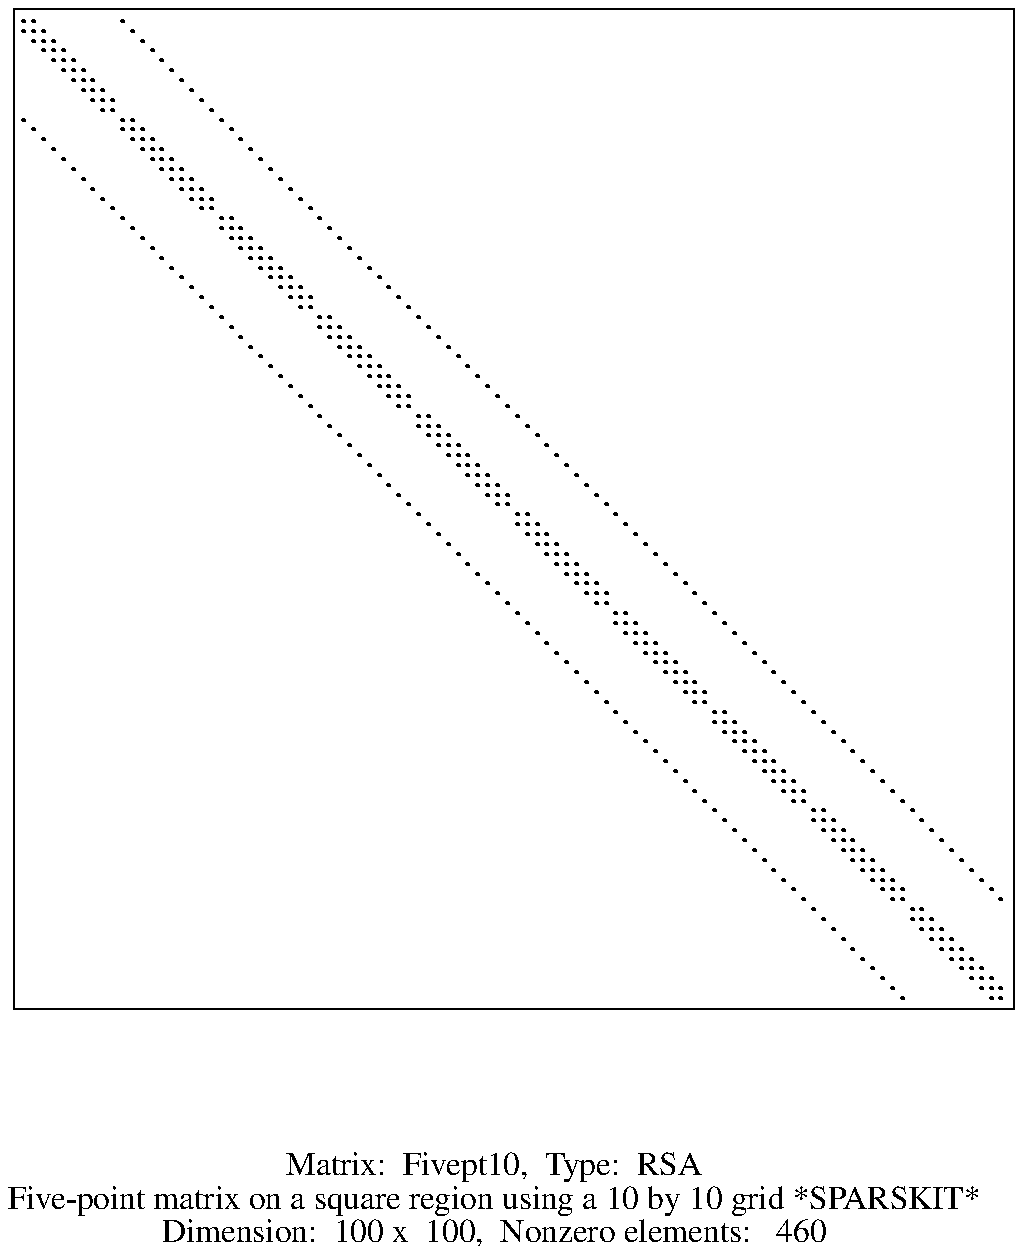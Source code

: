 .PS 5in
.po 1.8i
box invisible wid 7.0 ht 7.0 with .sw at (0.0,0.0) 
box wid  7.00 ht  7.00 with .sw at ( 0.00, 0.00)
.ps 16
"." at  0.030, 6.970 ljust  
"." at  0.099, 6.970 ljust  
"." at  0.721, 6.970 ljust  
"." at  0.030, 6.901 ljust  
"." at  0.099, 6.901 ljust  
"." at  0.168, 6.901 ljust  
"." at  0.790, 6.901 ljust  
"." at  0.099, 6.832 ljust  
"." at  0.168, 6.832 ljust  
"." at  0.237, 6.832 ljust  
"." at  0.859, 6.832 ljust  
"." at  0.168, 6.763 ljust  
"." at  0.237, 6.763 ljust  
"." at  0.306, 6.763 ljust  
"." at  0.928, 6.763 ljust  
"." at  0.237, 6.694 ljust  
"." at  0.306, 6.694 ljust  
"." at  0.375, 6.694 ljust  
"." at  0.997, 6.694 ljust  
"." at  0.306, 6.625 ljust  
"." at  0.375, 6.625 ljust  
"." at  0.445, 6.625 ljust  
"." at  1.066, 6.625 ljust  
"." at  0.375, 6.555 ljust  
"." at  0.445, 6.555 ljust  
"." at  0.514, 6.555 ljust  
"." at  1.135, 6.555 ljust  
"." at  0.445, 6.486 ljust  
"." at  0.514, 6.486 ljust  
"." at  0.583, 6.486 ljust  
"." at  1.205, 6.486 ljust  
"." at  0.514, 6.417 ljust  
"." at  0.583, 6.417 ljust  
"." at  0.652, 6.417 ljust  
"." at  1.274, 6.417 ljust  
"." at  0.583, 6.348 ljust  
"." at  0.652, 6.348 ljust  
"." at  1.343, 6.348 ljust  
"." at  0.030, 6.279 ljust  
"." at  0.721, 6.279 ljust  
"." at  0.790, 6.279 ljust  
"." at  1.412, 6.279 ljust  
"." at  0.721, 6.210 ljust  
"." at  0.099, 6.210 ljust  
"." at  0.790, 6.210 ljust  
"." at  0.859, 6.210 ljust  
"." at  1.481, 6.210 ljust  
"." at  0.790, 6.141 ljust  
"." at  0.168, 6.141 ljust  
"." at  0.859, 6.141 ljust  
"." at  0.928, 6.141 ljust  
"." at  1.550, 6.141 ljust  
"." at  0.859, 6.072 ljust  
"." at  0.237, 6.072 ljust  
"." at  0.928, 6.072 ljust  
"." at  0.997, 6.072 ljust  
"." at  1.619, 6.072 ljust  
"." at  0.928, 6.003 ljust  
"." at  0.306, 6.003 ljust  
"." at  0.997, 6.003 ljust  
"." at  1.066, 6.003 ljust  
"." at  1.688, 6.003 ljust  
"." at  0.997, 5.934 ljust  
"." at  0.375, 5.934 ljust  
"." at  1.066, 5.934 ljust  
"." at  1.135, 5.934 ljust  
"." at  1.757, 5.934 ljust  
"." at  1.066, 5.865 ljust  
"." at  0.445, 5.865 ljust  
"." at  1.135, 5.865 ljust  
"." at  1.205, 5.865 ljust  
"." at  1.826, 5.865 ljust  
"." at  1.135, 5.795 ljust  
"." at  0.514, 5.795 ljust  
"." at  1.205, 5.795 ljust  
"." at  1.274, 5.795 ljust  
"." at  1.895, 5.795 ljust  
"." at  1.205, 5.726 ljust  
"." at  0.583, 5.726 ljust  
"." at  1.274, 5.726 ljust  
"." at  1.343, 5.726 ljust  
"." at  1.965, 5.726 ljust  
"." at  1.274, 5.657 ljust  
"." at  0.652, 5.657 ljust  
"." at  1.343, 5.657 ljust  
"." at  2.034, 5.657 ljust  
"." at  0.721, 5.588 ljust  
"." at  1.412, 5.588 ljust  
"." at  1.481, 5.588 ljust  
"." at  2.103, 5.588 ljust  
"." at  1.412, 5.519 ljust  
"." at  0.790, 5.519 ljust  
"." at  1.481, 5.519 ljust  
"." at  1.550, 5.519 ljust  
"." at  2.172, 5.519 ljust  
"." at  1.481, 5.450 ljust  
"." at  0.859, 5.450 ljust  
"." at  1.550, 5.450 ljust  
"." at  1.619, 5.450 ljust  
"." at  2.241, 5.450 ljust  
"." at  1.550, 5.381 ljust  
"." at  0.928, 5.381 ljust  
"." at  1.619, 5.381 ljust  
"." at  1.688, 5.381 ljust  
"." at  2.310, 5.381 ljust  
"." at  1.619, 5.312 ljust  
"." at  0.997, 5.312 ljust  
"." at  1.688, 5.312 ljust  
"." at  1.757, 5.312 ljust  
"." at  2.379, 5.312 ljust  
"." at  1.688, 5.243 ljust  
"." at  1.066, 5.243 ljust  
"." at  1.757, 5.243 ljust  
"." at  1.826, 5.243 ljust  
"." at  2.448, 5.243 ljust  
"." at  1.757, 5.174 ljust  
"." at  1.135, 5.174 ljust  
"." at  1.826, 5.174 ljust  
"." at  1.895, 5.174 ljust  
"." at  2.517, 5.174 ljust  
"." at  1.826, 5.105 ljust  
"." at  1.205, 5.105 ljust  
"." at  1.895, 5.105 ljust  
"." at  1.965, 5.105 ljust  
"." at  2.586, 5.105 ljust  
"." at  1.895, 5.035 ljust  
"." at  1.274, 5.035 ljust  
"." at  1.965, 5.035 ljust  
"." at  2.034, 5.035 ljust  
"." at  2.655, 5.035 ljust  
"." at  1.965, 4.966 ljust  
"." at  1.343, 4.966 ljust  
"." at  2.034, 4.966 ljust  
"." at  2.725, 4.966 ljust  
"." at  1.412, 4.897 ljust  
"." at  2.103, 4.897 ljust  
"." at  2.172, 4.897 ljust  
"." at  2.794, 4.897 ljust  
"." at  2.103, 4.828 ljust  
"." at  1.481, 4.828 ljust  
"." at  2.172, 4.828 ljust  
"." at  2.241, 4.828 ljust  
"." at  2.863, 4.828 ljust  
"." at  2.172, 4.759 ljust  
"." at  1.550, 4.759 ljust  
"." at  2.241, 4.759 ljust  
"." at  2.310, 4.759 ljust  
"." at  2.932, 4.759 ljust  
"." at  2.241, 4.690 ljust  
"." at  1.619, 4.690 ljust  
"." at  2.310, 4.690 ljust  
"." at  2.379, 4.690 ljust  
"." at  3.001, 4.690 ljust  
"." at  2.310, 4.621 ljust  
"." at  1.688, 4.621 ljust  
"." at  2.379, 4.621 ljust  
"." at  2.448, 4.621 ljust  
"." at  3.070, 4.621 ljust  
"." at  2.379, 4.552 ljust  
"." at  1.757, 4.552 ljust  
"." at  2.448, 4.552 ljust  
"." at  2.517, 4.552 ljust  
"." at  3.139, 4.552 ljust  
"." at  2.448, 4.483 ljust  
"." at  1.826, 4.483 ljust  
"." at  2.517, 4.483 ljust  
"." at  2.586, 4.483 ljust  
"." at  3.208, 4.483 ljust  
"." at  2.517, 4.414 ljust  
"." at  1.895, 4.414 ljust  
"." at  2.586, 4.414 ljust  
"." at  2.655, 4.414 ljust  
"." at  3.277, 4.414 ljust  
"." at  2.586, 4.345 ljust  
"." at  1.965, 4.345 ljust  
"." at  2.655, 4.345 ljust  
"." at  2.725, 4.345 ljust  
"." at  3.346, 4.345 ljust  
"." at  2.655, 4.275 ljust  
"." at  2.034, 4.275 ljust  
"." at  2.725, 4.275 ljust  
"." at  3.415, 4.275 ljust  
"." at  2.103, 4.206 ljust  
"." at  2.794, 4.206 ljust  
"." at  2.863, 4.206 ljust  
"." at  3.485, 4.206 ljust  
"." at  2.794, 4.137 ljust  
"." at  2.172, 4.137 ljust  
"." at  2.863, 4.137 ljust  
"." at  2.932, 4.137 ljust  
"." at  3.554, 4.137 ljust  
"." at  2.863, 4.068 ljust  
"." at  2.241, 4.068 ljust  
"." at  2.932, 4.068 ljust  
"." at  3.001, 4.068 ljust  
"." at  3.623, 4.068 ljust  
"." at  2.932, 3.999 ljust  
"." at  2.310, 3.999 ljust  
"." at  3.001, 3.999 ljust  
"." at  3.070, 3.999 ljust  
"." at  3.692, 3.999 ljust  
"." at  3.001, 3.930 ljust  
"." at  2.379, 3.930 ljust  
"." at  3.070, 3.930 ljust  
"." at  3.139, 3.930 ljust  
"." at  3.761, 3.930 ljust  
"." at  3.070, 3.861 ljust  
"." at  2.448, 3.861 ljust  
"." at  3.139, 3.861 ljust  
"." at  3.208, 3.861 ljust  
"." at  3.830, 3.861 ljust  
"." at  3.139, 3.792 ljust  
"." at  2.517, 3.792 ljust  
"." at  3.208, 3.792 ljust  
"." at  3.277, 3.792 ljust  
"." at  3.899, 3.792 ljust  
"." at  3.208, 3.723 ljust  
"." at  2.586, 3.723 ljust  
"." at  3.277, 3.723 ljust  
"." at  3.346, 3.723 ljust  
"." at  3.968, 3.723 ljust  
"." at  3.277, 3.654 ljust  
"." at  2.655, 3.654 ljust  
"." at  3.346, 3.654 ljust  
"." at  3.415, 3.654 ljust  
"." at  4.037, 3.654 ljust  
"." at  3.346, 3.585 ljust  
"." at  2.725, 3.585 ljust  
"." at  3.415, 3.585 ljust  
"." at  4.106, 3.585 ljust  
"." at  2.794, 3.515 ljust  
"." at  3.485, 3.515 ljust  
"." at  3.554, 3.515 ljust  
"." at  4.175, 3.515 ljust  
"." at  3.485, 3.446 ljust  
"." at  2.863, 3.446 ljust  
"." at  3.554, 3.446 ljust  
"." at  3.623, 3.446 ljust  
"." at  4.245, 3.446 ljust  
"." at  3.554, 3.377 ljust  
"." at  2.932, 3.377 ljust  
"." at  3.623, 3.377 ljust  
"." at  3.692, 3.377 ljust  
"." at  4.314, 3.377 ljust  
"." at  3.623, 3.308 ljust  
"." at  3.001, 3.308 ljust  
"." at  3.692, 3.308 ljust  
"." at  3.761, 3.308 ljust  
"." at  4.383, 3.308 ljust  
"." at  3.692, 3.239 ljust  
"." at  3.070, 3.239 ljust  
"." at  3.761, 3.239 ljust  
"." at  3.830, 3.239 ljust  
"." at  4.452, 3.239 ljust  
"." at  3.761, 3.170 ljust  
"." at  3.139, 3.170 ljust  
"." at  3.830, 3.170 ljust  
"." at  3.899, 3.170 ljust  
"." at  4.521, 3.170 ljust  
"." at  3.830, 3.101 ljust  
"." at  3.208, 3.101 ljust  
"." at  3.899, 3.101 ljust  
"." at  3.968, 3.101 ljust  
"." at  4.590, 3.101 ljust  
"." at  3.899, 3.032 ljust  
"." at  3.277, 3.032 ljust  
"." at  3.968, 3.032 ljust  
"." at  4.037, 3.032 ljust  
"." at  4.659, 3.032 ljust  
"." at  3.968, 2.963 ljust  
"." at  3.346, 2.963 ljust  
"." at  4.037, 2.963 ljust  
"." at  4.106, 2.963 ljust  
"." at  4.728, 2.963 ljust  
"." at  4.037, 2.894 ljust  
"." at  3.415, 2.894 ljust  
"." at  4.106, 2.894 ljust  
"." at  4.797, 2.894 ljust  
"." at  3.485, 2.825 ljust  
"." at  4.175, 2.825 ljust  
"." at  4.245, 2.825 ljust  
"." at  4.866, 2.825 ljust  
"." at  4.175, 2.755 ljust  
"." at  3.554, 2.755 ljust  
"." at  4.245, 2.755 ljust  
"." at  4.314, 2.755 ljust  
"." at  4.935, 2.755 ljust  
"." at  4.245, 2.686 ljust  
"." at  3.623, 2.686 ljust  
"." at  4.314, 2.686 ljust  
"." at  4.383, 2.686 ljust  
"." at  5.005, 2.686 ljust  
"." at  4.314, 2.617 ljust  
"." at  3.692, 2.617 ljust  
"." at  4.383, 2.617 ljust  
"." at  4.452, 2.617 ljust  
"." at  5.074, 2.617 ljust  
"." at  4.383, 2.548 ljust  
"." at  3.761, 2.548 ljust  
"." at  4.452, 2.548 ljust  
"." at  4.521, 2.548 ljust  
"." at  5.143, 2.548 ljust  
"." at  4.452, 2.479 ljust  
"." at  3.830, 2.479 ljust  
"." at  4.521, 2.479 ljust  
"." at  4.590, 2.479 ljust  
"." at  5.212, 2.479 ljust  
"." at  4.521, 2.410 ljust  
"." at  3.899, 2.410 ljust  
"." at  4.590, 2.410 ljust  
"." at  4.659, 2.410 ljust  
"." at  5.281, 2.410 ljust  
"." at  4.590, 2.341 ljust  
"." at  3.968, 2.341 ljust  
"." at  4.659, 2.341 ljust  
"." at  4.728, 2.341 ljust  
"." at  5.350, 2.341 ljust  
"." at  4.659, 2.272 ljust  
"." at  4.037, 2.272 ljust  
"." at  4.728, 2.272 ljust  
"." at  4.797, 2.272 ljust  
"." at  5.419, 2.272 ljust  
"." at  4.728, 2.203 ljust  
"." at  4.106, 2.203 ljust  
"." at  4.797, 2.203 ljust  
"." at  5.488, 2.203 ljust  
"." at  4.175, 2.134 ljust  
"." at  4.866, 2.134 ljust  
"." at  4.935, 2.134 ljust  
"." at  5.557, 2.134 ljust  
"." at  4.866, 2.065 ljust  
"." at  4.245, 2.065 ljust  
"." at  4.935, 2.065 ljust  
"." at  5.005, 2.065 ljust  
"." at  5.626, 2.065 ljust  
"." at  4.935, 1.995 ljust  
"." at  4.314, 1.995 ljust  
"." at  5.005, 1.995 ljust  
"." at  5.074, 1.995 ljust  
"." at  5.695, 1.995 ljust  
"." at  5.005, 1.926 ljust  
"." at  4.383, 1.926 ljust  
"." at  5.074, 1.926 ljust  
"." at  5.143, 1.926 ljust  
"." at  5.765, 1.926 ljust  
"." at  5.074, 1.857 ljust  
"." at  4.452, 1.857 ljust  
"." at  5.143, 1.857 ljust  
"." at  5.212, 1.857 ljust  
"." at  5.834, 1.857 ljust  
"." at  5.143, 1.788 ljust  
"." at  4.521, 1.788 ljust  
"." at  5.212, 1.788 ljust  
"." at  5.281, 1.788 ljust  
"." at  5.903, 1.788 ljust  
"." at  5.212, 1.719 ljust  
"." at  4.590, 1.719 ljust  
"." at  5.281, 1.719 ljust  
"." at  5.350, 1.719 ljust  
"." at  5.972, 1.719 ljust  
"." at  5.281, 1.650 ljust  
"." at  4.659, 1.650 ljust  
"." at  5.350, 1.650 ljust  
"." at  5.419, 1.650 ljust  
"." at  6.041, 1.650 ljust  
"." at  5.350, 1.581 ljust  
"." at  4.728, 1.581 ljust  
"." at  5.419, 1.581 ljust  
"." at  5.488, 1.581 ljust  
"." at  6.110, 1.581 ljust  
"." at  5.419, 1.512 ljust  
"." at  4.797, 1.512 ljust  
"." at  5.488, 1.512 ljust  
"." at  6.179, 1.512 ljust  
"." at  4.866, 1.443 ljust  
"." at  5.557, 1.443 ljust  
"." at  5.626, 1.443 ljust  
"." at  6.248, 1.443 ljust  
"." at  5.557, 1.374 ljust  
"." at  4.935, 1.374 ljust  
"." at  5.626, 1.374 ljust  
"." at  5.695, 1.374 ljust  
"." at  6.317, 1.374 ljust  
"." at  5.626, 1.305 ljust  
"." at  5.005, 1.305 ljust  
"." at  5.695, 1.305 ljust  
"." at  5.765, 1.305 ljust  
"." at  6.386, 1.305 ljust  
"." at  5.695, 1.235 ljust  
"." at  5.074, 1.235 ljust  
"." at  5.765, 1.235 ljust  
"." at  5.834, 1.235 ljust  
"." at  6.455, 1.235 ljust  
"." at  5.765, 1.166 ljust  
"." at  5.143, 1.166 ljust  
"." at  5.834, 1.166 ljust  
"." at  5.903, 1.166 ljust  
"." at  6.525, 1.166 ljust  
"." at  5.834, 1.097 ljust  
"." at  5.212, 1.097 ljust  
"." at  5.903, 1.097 ljust  
"." at  5.972, 1.097 ljust  
"." at  6.594, 1.097 ljust  
"." at  5.903, 1.028 ljust  
"." at  5.281, 1.028 ljust  
"." at  5.972, 1.028 ljust  
"." at  6.041, 1.028 ljust  
"." at  6.663, 1.028 ljust  
"." at  5.972, 0.959 ljust  
"." at  5.350, 0.959 ljust  
"." at  6.041, 0.959 ljust  
"." at  6.110, 0.959 ljust  
"." at  6.732, 0.959 ljust  
"." at  6.041, 0.890 ljust  
"." at  5.419, 0.890 ljust  
"." at  6.110, 0.890 ljust  
"." at  6.179, 0.890 ljust  
"." at  6.801, 0.890 ljust  
"." at  6.110, 0.821 ljust  
"." at  5.488, 0.821 ljust  
"." at  6.179, 0.821 ljust  
"." at  6.870, 0.821 ljust  
"." at  5.557, 0.752 ljust  
"." at  6.248, 0.752 ljust  
"." at  6.317, 0.752 ljust  
"." at  6.248, 0.683 ljust  
"." at  5.626, 0.683 ljust  
"." at  6.317, 0.683 ljust  
"." at  6.386, 0.683 ljust  
"." at  6.317, 0.614 ljust  
"." at  5.695, 0.614 ljust  
"." at  6.386, 0.614 ljust  
"." at  6.455, 0.614 ljust  
"." at  6.386, 0.545 ljust  
"." at  5.765, 0.545 ljust  
"." at  6.455, 0.545 ljust  
"." at  6.525, 0.545 ljust  
"." at  6.455, 0.475 ljust  
"." at  5.834, 0.475 ljust  
"." at  6.525, 0.475 ljust  
"." at  6.594, 0.475 ljust  
"." at  6.525, 0.406 ljust  
"." at  5.903, 0.406 ljust  
"." at  6.594, 0.406 ljust  
"." at  6.663, 0.406 ljust  
"." at  6.594, 0.337 ljust  
"." at  5.972, 0.337 ljust  
"." at  6.663, 0.337 ljust  
"." at  6.732, 0.337 ljust  
"." at  6.663, 0.268 ljust  
"." at  6.041, 0.268 ljust  
"." at  6.732, 0.268 ljust  
"." at  6.801, 0.268 ljust  
"." at  6.732, 0.199 ljust  
"." at  6.110, 0.199 ljust  
"." at  6.801, 0.199 ljust  
"." at  6.870, 0.199 ljust  
"." at  6.801, 0.130 ljust  
"." at  6.179, 0.130 ljust  
"." at  6.870, 0.130 ljust  
.PE
.sp 4
.ll 7i
.ps 12
.po 0.7i
.ce 3
Matrix:  Fivept10,  Type:  RSA
Five-point matrix on a square region using a 10 by 10 grid *SPARSKIT*   
Dimension:  100 x  100,  Nonzero elements:   460
